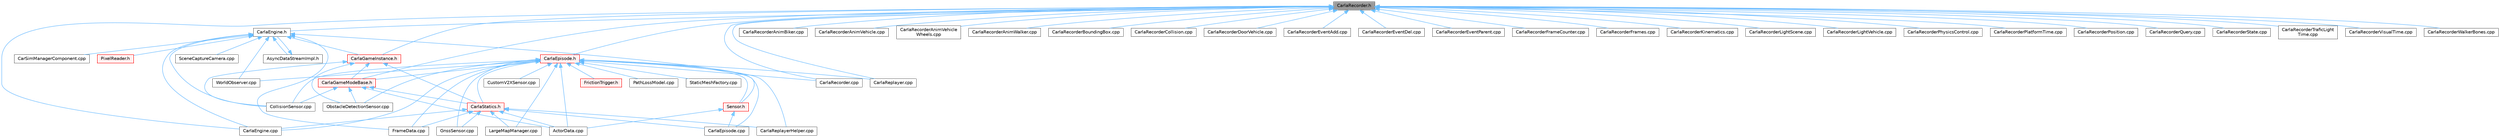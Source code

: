 digraph "CarlaRecorder.h"
{
 // INTERACTIVE_SVG=YES
 // LATEX_PDF_SIZE
  bgcolor="transparent";
  edge [fontname=Helvetica,fontsize=10,labelfontname=Helvetica,labelfontsize=10];
  node [fontname=Helvetica,fontsize=10,shape=box,height=0.2,width=0.4];
  Node1 [id="Node000001",label="CarlaRecorder.h",height=0.2,width=0.4,color="gray40", fillcolor="grey60", style="filled", fontcolor="black",tooltip=" "];
  Node1 -> Node2 [id="edge1_Node000001_Node000002",dir="back",color="steelblue1",style="solid",tooltip=" "];
  Node2 [id="Node000002",label="CarlaEngine.cpp",height=0.2,width=0.4,color="grey40", fillcolor="white", style="filled",URL="$d6/da1/CarlaEngine_8cpp.html",tooltip=" "];
  Node1 -> Node3 [id="edge2_Node000001_Node000003",dir="back",color="steelblue1",style="solid",tooltip=" "];
  Node3 [id="Node000003",label="CarlaEngine.h",height=0.2,width=0.4,color="grey40", fillcolor="white", style="filled",URL="$d0/d11/CarlaEngine_8h.html",tooltip=" "];
  Node3 -> Node4 [id="edge3_Node000003_Node000004",dir="back",color="steelblue1",style="solid",tooltip=" "];
  Node4 [id="Node000004",label="AsyncDataStreamImpl.h",height=0.2,width=0.4,color="grey40", fillcolor="white", style="filled",URL="$d0/d17/AsyncDataStreamImpl_8h.html",tooltip=" "];
  Node4 -> Node3 [id="edge4_Node000004_Node000003",dir="back",color="steelblue1",style="solid",tooltip=" "];
  Node3 -> Node5 [id="edge5_Node000003_Node000005",dir="back",color="steelblue1",style="solid",tooltip=" "];
  Node5 [id="Node000005",label="CarSimManagerComponent.cpp",height=0.2,width=0.4,color="grey40", fillcolor="white", style="filled",URL="$d2/d56/CarSimManagerComponent_8cpp.html",tooltip=" "];
  Node3 -> Node2 [id="edge6_Node000003_Node000002",dir="back",color="steelblue1",style="solid",tooltip=" "];
  Node3 -> Node6 [id="edge7_Node000003_Node000006",dir="back",color="steelblue1",style="solid",tooltip=" "];
  Node6 [id="Node000006",label="CarlaGameInstance.h",height=0.2,width=0.4,color="red", fillcolor="#FFF0F0", style="filled",URL="$d2/dba/CarlaGameInstance_8h.html",tooltip=" "];
  Node6 -> Node8 [id="edge8_Node000006_Node000008",dir="back",color="steelblue1",style="solid",tooltip=" "];
  Node8 [id="Node000008",label="CarlaGameModeBase.h",height=0.2,width=0.4,color="red", fillcolor="#FFF0F0", style="filled",URL="$d3/d49/CarlaGameModeBase_8h.html",tooltip=" "];
  Node8 -> Node9 [id="edge9_Node000008_Node000009",dir="back",color="steelblue1",style="solid",tooltip=" "];
  Node9 [id="Node000009",label="ActorData.cpp",height=0.2,width=0.4,color="grey40", fillcolor="white", style="filled",URL="$da/d7f/ActorData_8cpp.html",tooltip=" "];
  Node8 -> Node11 [id="edge10_Node000008_Node000011",dir="back",color="steelblue1",style="solid",tooltip=" "];
  Node11 [id="Node000011",label="CarlaStatics.h",height=0.2,width=0.4,color="red", fillcolor="#FFF0F0", style="filled",URL="$d9/dc8/CarlaStatics_8h.html",tooltip=" "];
  Node11 -> Node9 [id="edge11_Node000011_Node000009",dir="back",color="steelblue1",style="solid",tooltip=" "];
  Node11 -> Node2 [id="edge12_Node000011_Node000002",dir="back",color="steelblue1",style="solid",tooltip=" "];
  Node11 -> Node14 [id="edge13_Node000011_Node000014",dir="back",color="steelblue1",style="solid",tooltip=" "];
  Node14 [id="Node000014",label="CarlaEpisode.cpp",height=0.2,width=0.4,color="grey40", fillcolor="white", style="filled",URL="$d6/dd9/CarlaEpisode_8cpp.html",tooltip=" "];
  Node11 -> Node16 [id="edge14_Node000011_Node000016",dir="back",color="steelblue1",style="solid",tooltip=" "];
  Node16 [id="Node000016",label="CarlaReplayerHelper.cpp",height=0.2,width=0.4,color="grey40", fillcolor="white", style="filled",URL="$d2/d32/CarlaReplayerHelper_8cpp.html",tooltip=" "];
  Node11 -> Node22 [id="edge15_Node000011_Node000022",dir="back",color="steelblue1",style="solid",tooltip=" "];
  Node22 [id="Node000022",label="FrameData.cpp",height=0.2,width=0.4,color="grey40", fillcolor="white", style="filled",URL="$df/d8a/FrameData_8cpp.html",tooltip=" "];
  Node11 -> Node23 [id="edge16_Node000011_Node000023",dir="back",color="steelblue1",style="solid",tooltip=" "];
  Node23 [id="Node000023",label="GnssSensor.cpp",height=0.2,width=0.4,color="grey40", fillcolor="white", style="filled",URL="$d7/d22/GnssSensor_8cpp.html",tooltip=" "];
  Node11 -> Node24 [id="edge17_Node000011_Node000024",dir="back",color="steelblue1",style="solid",tooltip=" "];
  Node24 [id="Node000024",label="LargeMapManager.cpp",height=0.2,width=0.4,color="grey40", fillcolor="white", style="filled",URL="$df/d6c/LargeMapManager_8cpp.html",tooltip=" "];
  Node8 -> Node40 [id="edge18_Node000008_Node000040",dir="back",color="steelblue1",style="solid",tooltip=" "];
  Node40 [id="Node000040",label="CollisionSensor.cpp",height=0.2,width=0.4,color="grey40", fillcolor="white", style="filled",URL="$da/df0/CollisionSensor_8cpp.html",tooltip=" "];
  Node8 -> Node41 [id="edge19_Node000008_Node000041",dir="back",color="steelblue1",style="solid",tooltip=" "];
  Node41 [id="Node000041",label="ObstacleDetectionSensor.cpp",height=0.2,width=0.4,color="grey40", fillcolor="white", style="filled",URL="$d2/d70/ObstacleDetectionSensor_8cpp.html",tooltip=" "];
  Node6 -> Node11 [id="edge20_Node000006_Node000011",dir="back",color="steelblue1",style="solid",tooltip=" "];
  Node6 -> Node40 [id="edge21_Node000006_Node000040",dir="back",color="steelblue1",style="solid",tooltip=" "];
  Node6 -> Node41 [id="edge22_Node000006_Node000041",dir="back",color="steelblue1",style="solid",tooltip=" "];
  Node3 -> Node40 [id="edge23_Node000003_Node000040",dir="back",color="steelblue1",style="solid",tooltip=" "];
  Node3 -> Node22 [id="edge24_Node000003_Node000022",dir="back",color="steelblue1",style="solid",tooltip=" "];
  Node3 -> Node44 [id="edge25_Node000003_Node000044",dir="back",color="steelblue1",style="solid",tooltip=" "];
  Node44 [id="Node000044",label="PixelReader.h",height=0.2,width=0.4,color="red", fillcolor="#FFF0F0", style="filled",URL="$df/d2e/PixelReader_8h.html",tooltip=" "];
  Node3 -> Node52 [id="edge26_Node000003_Node000052",dir="back",color="steelblue1",style="solid",tooltip=" "];
  Node52 [id="Node000052",label="SceneCaptureCamera.cpp",height=0.2,width=0.4,color="grey40", fillcolor="white", style="filled",URL="$d1/dec/SceneCaptureCamera_8cpp.html",tooltip=" "];
  Node3 -> Node70 [id="edge27_Node000003_Node000070",dir="back",color="steelblue1",style="solid",tooltip=" "];
  Node70 [id="Node000070",label="Sensor.h",height=0.2,width=0.4,color="red", fillcolor="#FFF0F0", style="filled",URL="$d7/d7d/Unreal_2CarlaUE4_2Plugins_2Carla_2Source_2Carla_2Sensor_2Sensor_8h.html",tooltip=" "];
  Node70 -> Node9 [id="edge28_Node000070_Node000009",dir="back",color="steelblue1",style="solid",tooltip=" "];
  Node70 -> Node14 [id="edge29_Node000070_Node000014",dir="back",color="steelblue1",style="solid",tooltip=" "];
  Node3 -> Node96 [id="edge30_Node000003_Node000096",dir="back",color="steelblue1",style="solid",tooltip=" "];
  Node96 [id="Node000096",label="WorldObserver.cpp",height=0.2,width=0.4,color="grey40", fillcolor="white", style="filled",URL="$d9/de7/WorldObserver_8cpp.html",tooltip=" "];
  Node1 -> Node97 [id="edge31_Node000001_Node000097",dir="back",color="steelblue1",style="solid",tooltip=" "];
  Node97 [id="Node000097",label="CarlaEpisode.h",height=0.2,width=0.4,color="red", fillcolor="#FFF0F0", style="filled",URL="$de/db8/CarlaEpisode_8h.html",tooltip=" "];
  Node97 -> Node9 [id="edge32_Node000097_Node000009",dir="back",color="steelblue1",style="solid",tooltip=" "];
  Node97 -> Node2 [id="edge33_Node000097_Node000002",dir="back",color="steelblue1",style="solid",tooltip=" "];
  Node97 -> Node14 [id="edge34_Node000097_Node000014",dir="back",color="steelblue1",style="solid",tooltip=" "];
  Node97 -> Node8 [id="edge35_Node000097_Node000008",dir="back",color="steelblue1",style="solid",tooltip=" "];
  Node97 -> Node98 [id="edge36_Node000097_Node000098",dir="back",color="steelblue1",style="solid",tooltip=" "];
  Node98 [id="Node000098",label="CarlaRecorder.cpp",height=0.2,width=0.4,color="grey40", fillcolor="white", style="filled",URL="$da/d49/CarlaRecorder_8cpp.html",tooltip=" "];
  Node97 -> Node99 [id="edge37_Node000097_Node000099",dir="back",color="steelblue1",style="solid",tooltip=" "];
  Node99 [id="Node000099",label="CarlaReplayer.cpp",height=0.2,width=0.4,color="grey40", fillcolor="white", style="filled",URL="$db/dba/CarlaReplayer_8cpp.html",tooltip=" "];
  Node97 -> Node16 [id="edge38_Node000097_Node000016",dir="back",color="steelblue1",style="solid",tooltip=" "];
  Node97 -> Node11 [id="edge39_Node000097_Node000011",dir="back",color="steelblue1",style="solid",tooltip=" "];
  Node97 -> Node40 [id="edge40_Node000097_Node000040",dir="back",color="steelblue1",style="solid",tooltip=" "];
  Node97 -> Node80 [id="edge41_Node000097_Node000080",dir="back",color="steelblue1",style="solid",tooltip=" "];
  Node80 [id="Node000080",label="CustomV2XSensor.cpp",height=0.2,width=0.4,color="grey40", fillcolor="white", style="filled",URL="$d8/d97/CustomV2XSensor_8cpp.html",tooltip=" "];
  Node97 -> Node22 [id="edge42_Node000097_Node000022",dir="back",color="steelblue1",style="solid",tooltip=" "];
  Node97 -> Node100 [id="edge43_Node000097_Node000100",dir="back",color="steelblue1",style="solid",tooltip=" "];
  Node100 [id="Node000100",label="FrictionTrigger.h",height=0.2,width=0.4,color="red", fillcolor="#FFF0F0", style="filled",URL="$d4/d30/FrictionTrigger_8h.html",tooltip=" "];
  Node97 -> Node23 [id="edge44_Node000097_Node000023",dir="back",color="steelblue1",style="solid",tooltip=" "];
  Node97 -> Node24 [id="edge45_Node000097_Node000024",dir="back",color="steelblue1",style="solid",tooltip=" "];
  Node97 -> Node41 [id="edge46_Node000097_Node000041",dir="back",color="steelblue1",style="solid",tooltip=" "];
  Node97 -> Node102 [id="edge47_Node000097_Node000102",dir="back",color="steelblue1",style="solid",tooltip=" "];
  Node102 [id="Node000102",label="PathLossModel.cpp",height=0.2,width=0.4,color="grey40", fillcolor="white", style="filled",URL="$d9/dcb/PathLossModel_8cpp.html",tooltip=" "];
  Node97 -> Node70 [id="edge48_Node000097_Node000070",dir="back",color="steelblue1",style="solid",tooltip=" "];
  Node97 -> Node87 [id="edge49_Node000097_Node000087",dir="back",color="steelblue1",style="solid",tooltip=" "];
  Node87 [id="Node000087",label="StaticMeshFactory.cpp",height=0.2,width=0.4,color="grey40", fillcolor="white", style="filled",URL="$d7/dc4/StaticMeshFactory_8cpp.html",tooltip=" "];
  Node97 -> Node96 [id="edge50_Node000097_Node000096",dir="back",color="steelblue1",style="solid",tooltip=" "];
  Node1 -> Node6 [id="edge51_Node000001_Node000006",dir="back",color="steelblue1",style="solid",tooltip=" "];
  Node1 -> Node8 [id="edge52_Node000001_Node000008",dir="back",color="steelblue1",style="solid",tooltip=" "];
  Node1 -> Node98 [id="edge53_Node000001_Node000098",dir="back",color="steelblue1",style="solid",tooltip=" "];
  Node1 -> Node103 [id="edge54_Node000001_Node000103",dir="back",color="steelblue1",style="solid",tooltip=" "];
  Node103 [id="Node000103",label="CarlaRecorderAnimBiker.cpp",height=0.2,width=0.4,color="grey40", fillcolor="white", style="filled",URL="$d2/d93/CarlaRecorderAnimBiker_8cpp.html",tooltip=" "];
  Node1 -> Node104 [id="edge55_Node000001_Node000104",dir="back",color="steelblue1",style="solid",tooltip=" "];
  Node104 [id="Node000104",label="CarlaRecorderAnimVehicle.cpp",height=0.2,width=0.4,color="grey40", fillcolor="white", style="filled",URL="$d7/d3b/CarlaRecorderAnimVehicle_8cpp.html",tooltip=" "];
  Node1 -> Node105 [id="edge56_Node000001_Node000105",dir="back",color="steelblue1",style="solid",tooltip=" "];
  Node105 [id="Node000105",label="CarlaRecorderAnimVehicle\lWheels.cpp",height=0.2,width=0.4,color="grey40", fillcolor="white", style="filled",URL="$dc/d7d/CarlaRecorderAnimVehicleWheels_8cpp.html",tooltip=" "];
  Node1 -> Node106 [id="edge57_Node000001_Node000106",dir="back",color="steelblue1",style="solid",tooltip=" "];
  Node106 [id="Node000106",label="CarlaRecorderAnimWalker.cpp",height=0.2,width=0.4,color="grey40", fillcolor="white", style="filled",URL="$db/d94/CarlaRecorderAnimWalker_8cpp.html",tooltip=" "];
  Node1 -> Node107 [id="edge58_Node000001_Node000107",dir="back",color="steelblue1",style="solid",tooltip=" "];
  Node107 [id="Node000107",label="CarlaRecorderBoundingBox.cpp",height=0.2,width=0.4,color="grey40", fillcolor="white", style="filled",URL="$dc/daa/CarlaRecorderBoundingBox_8cpp.html",tooltip=" "];
  Node1 -> Node108 [id="edge59_Node000001_Node000108",dir="back",color="steelblue1",style="solid",tooltip=" "];
  Node108 [id="Node000108",label="CarlaRecorderCollision.cpp",height=0.2,width=0.4,color="grey40", fillcolor="white", style="filled",URL="$de/d07/CarlaRecorderCollision_8cpp.html",tooltip=" "];
  Node1 -> Node109 [id="edge60_Node000001_Node000109",dir="back",color="steelblue1",style="solid",tooltip=" "];
  Node109 [id="Node000109",label="CarlaRecorderDoorVehicle.cpp",height=0.2,width=0.4,color="grey40", fillcolor="white", style="filled",URL="$d2/d5d/CarlaRecorderDoorVehicle_8cpp.html",tooltip=" "];
  Node1 -> Node110 [id="edge61_Node000001_Node000110",dir="back",color="steelblue1",style="solid",tooltip=" "];
  Node110 [id="Node000110",label="CarlaRecorderEventAdd.cpp",height=0.2,width=0.4,color="grey40", fillcolor="white", style="filled",URL="$d8/d05/CarlaRecorderEventAdd_8cpp.html",tooltip=" "];
  Node1 -> Node111 [id="edge62_Node000001_Node000111",dir="back",color="steelblue1",style="solid",tooltip=" "];
  Node111 [id="Node000111",label="CarlaRecorderEventDel.cpp",height=0.2,width=0.4,color="grey40", fillcolor="white", style="filled",URL="$de/d25/CarlaRecorderEventDel_8cpp.html",tooltip=" "];
  Node1 -> Node112 [id="edge63_Node000001_Node000112",dir="back",color="steelblue1",style="solid",tooltip=" "];
  Node112 [id="Node000112",label="CarlaRecorderEventParent.cpp",height=0.2,width=0.4,color="grey40", fillcolor="white", style="filled",URL="$d8/d3b/CarlaRecorderEventParent_8cpp.html",tooltip=" "];
  Node1 -> Node113 [id="edge64_Node000001_Node000113",dir="back",color="steelblue1",style="solid",tooltip=" "];
  Node113 [id="Node000113",label="CarlaRecorderFrameCounter.cpp",height=0.2,width=0.4,color="grey40", fillcolor="white", style="filled",URL="$d9/dc7/CarlaRecorderFrameCounter_8cpp.html",tooltip=" "];
  Node1 -> Node114 [id="edge65_Node000001_Node000114",dir="back",color="steelblue1",style="solid",tooltip=" "];
  Node114 [id="Node000114",label="CarlaRecorderFrames.cpp",height=0.2,width=0.4,color="grey40", fillcolor="white", style="filled",URL="$dd/dd3/CarlaRecorderFrames_8cpp.html",tooltip=" "];
  Node1 -> Node115 [id="edge66_Node000001_Node000115",dir="back",color="steelblue1",style="solid",tooltip=" "];
  Node115 [id="Node000115",label="CarlaRecorderKinematics.cpp",height=0.2,width=0.4,color="grey40", fillcolor="white", style="filled",URL="$d1/d5d/CarlaRecorderKinematics_8cpp.html",tooltip=" "];
  Node1 -> Node116 [id="edge67_Node000001_Node000116",dir="back",color="steelblue1",style="solid",tooltip=" "];
  Node116 [id="Node000116",label="CarlaRecorderLightScene.cpp",height=0.2,width=0.4,color="grey40", fillcolor="white", style="filled",URL="$dd/d20/CarlaRecorderLightScene_8cpp.html",tooltip=" "];
  Node1 -> Node117 [id="edge68_Node000001_Node000117",dir="back",color="steelblue1",style="solid",tooltip=" "];
  Node117 [id="Node000117",label="CarlaRecorderLightVehicle.cpp",height=0.2,width=0.4,color="grey40", fillcolor="white", style="filled",URL="$d2/d63/CarlaRecorderLightVehicle_8cpp.html",tooltip=" "];
  Node1 -> Node118 [id="edge69_Node000001_Node000118",dir="back",color="steelblue1",style="solid",tooltip=" "];
  Node118 [id="Node000118",label="CarlaRecorderPhysicsControl.cpp",height=0.2,width=0.4,color="grey40", fillcolor="white", style="filled",URL="$dd/d41/CarlaRecorderPhysicsControl_8cpp.html",tooltip=" "];
  Node1 -> Node119 [id="edge70_Node000001_Node000119",dir="back",color="steelblue1",style="solid",tooltip=" "];
  Node119 [id="Node000119",label="CarlaRecorderPlatformTime.cpp",height=0.2,width=0.4,color="grey40", fillcolor="white", style="filled",URL="$d8/d3c/CarlaRecorderPlatformTime_8cpp.html",tooltip=" "];
  Node1 -> Node120 [id="edge71_Node000001_Node000120",dir="back",color="steelblue1",style="solid",tooltip=" "];
  Node120 [id="Node000120",label="CarlaRecorderPosition.cpp",height=0.2,width=0.4,color="grey40", fillcolor="white", style="filled",URL="$dd/d45/CarlaRecorderPosition_8cpp.html",tooltip=" "];
  Node1 -> Node121 [id="edge72_Node000001_Node000121",dir="back",color="steelblue1",style="solid",tooltip=" "];
  Node121 [id="Node000121",label="CarlaRecorderQuery.cpp",height=0.2,width=0.4,color="grey40", fillcolor="white", style="filled",URL="$de/dc6/CarlaRecorderQuery_8cpp.html",tooltip=" "];
  Node1 -> Node122 [id="edge73_Node000001_Node000122",dir="back",color="steelblue1",style="solid",tooltip=" "];
  Node122 [id="Node000122",label="CarlaRecorderState.cpp",height=0.2,width=0.4,color="grey40", fillcolor="white", style="filled",URL="$d6/d0d/CarlaRecorderState_8cpp.html",tooltip=" "];
  Node1 -> Node123 [id="edge74_Node000001_Node000123",dir="back",color="steelblue1",style="solid",tooltip=" "];
  Node123 [id="Node000123",label="CarlaRecorderTraficLight\lTime.cpp",height=0.2,width=0.4,color="grey40", fillcolor="white", style="filled",URL="$da/d7e/CarlaRecorderTraficLightTime_8cpp.html",tooltip=" "];
  Node1 -> Node124 [id="edge75_Node000001_Node000124",dir="back",color="steelblue1",style="solid",tooltip=" "];
  Node124 [id="Node000124",label="CarlaRecorderVisualTime.cpp",height=0.2,width=0.4,color="grey40", fillcolor="white", style="filled",URL="$dd/dc4/CarlaRecorderVisualTime_8cpp.html",tooltip=" "];
  Node1 -> Node125 [id="edge76_Node000001_Node000125",dir="back",color="steelblue1",style="solid",tooltip=" "];
  Node125 [id="Node000125",label="CarlaRecorderWalkerBones.cpp",height=0.2,width=0.4,color="grey40", fillcolor="white", style="filled",URL="$d2/d85/CarlaRecorderWalkerBones_8cpp.html",tooltip=" "];
  Node1 -> Node99 [id="edge77_Node000001_Node000099",dir="back",color="steelblue1",style="solid",tooltip=" "];
}
